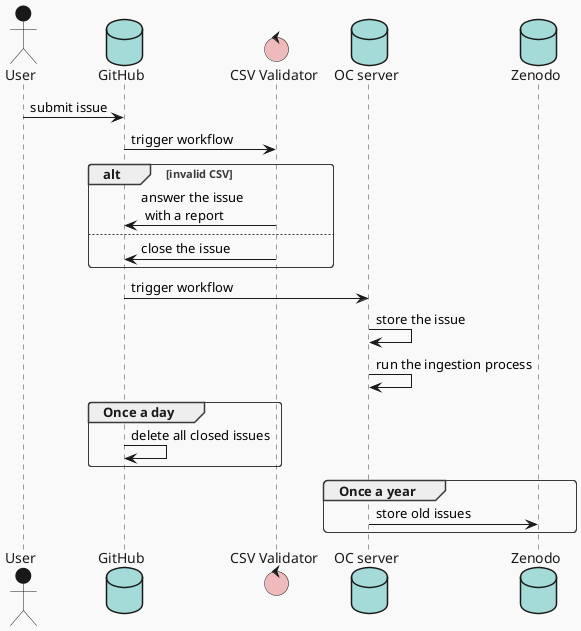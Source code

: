 @startuml
!theme mars
actor User
database GitHub
control "CSV Validator"
database "OC server"
database Zenodo

User -> GitHub: submit issue
GitHub -> "CSV Validator": trigger workflow
alt invalid CSV
"CSV Validator" -> GitHub: answer the issue \n with a report 
else
"CSV Validator" -> GitHub: close the issue
end
GitHub -> "OC server": trigger workflow
"OC server" -> "OC server": store the issue
"OC server" -> "OC server": run the ingestion process
group Once a day
GitHub -> GitHub: delete all closed issues
end
group Once a year
"OC server" -> Zenodo: store old issues
end
@enduml